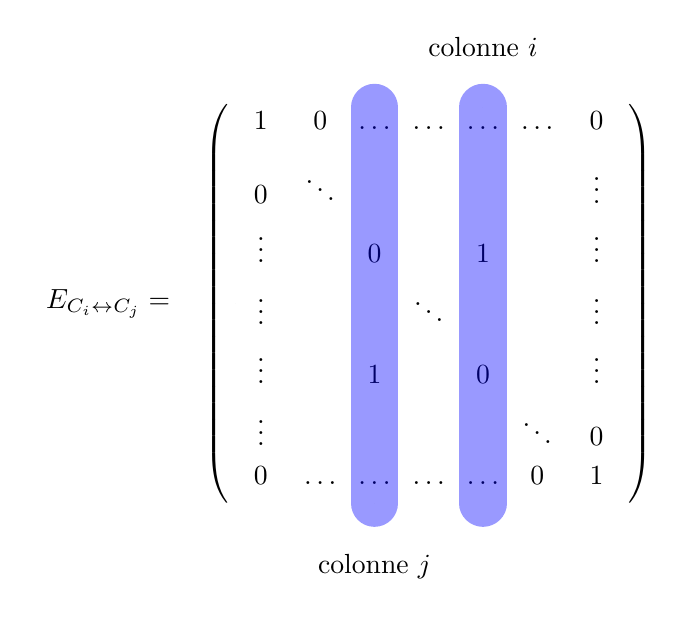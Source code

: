 \tikzset{node style ge/.style={circle}}

\begin{tikzpicture}[baseline=(A.center)]

\tikzset{BarreStyle/.style =  {opacity=.4,line width=6 mm,color=#1}}
\tikzset{SigneMoins/.style =   {above right=0em,opacity=1,circle,fill=#1!50}}

\matrix (A) [%
matrix of math nodes,%
nodes = {node style ge},%
column sep=0.12em,%
row sep= 0.12em,%
inner sep = 0.12em,%
left delimiter = (,%
right delimiter = )]%
{
 1 & 0 & \dots & \dots & \dots & \dots &0\\
 0 & \ddots & & & & & \vdots\\
 \vdots & & 0 & & 1 & & \vdots\\
 \vdots & & & \ddots & & & \vdots\\
 \vdots & & 1 & & 0 & & \vdots\\
 \vdots & & & & & \ddots & 0\\
 0 & \dots & \dots & \dots & \dots & 0 & 1\\
};

\draw [BarreStyle=blue,line cap=round] (A-1-3.north) to (A-7-3.south);
\filldraw (A-1-5.north) circle (0pt) node[above, yshift=15pt] {colonne $i$};
\draw [BarreStyle=blue,line cap=round] (A-1-5.north) to (A-7-5.south);
\filldraw (A-7-3.south) circle (0pt) node[below, yshift=-15pt] {colonne $j$};

\filldraw (A-4-1.west) circle (0pt) node[left, xshift=-20pt] {$E_{C_i \leftrightarrow C_j} = $};

%\draw [BarreStyle=blue!50,line cap=round] (A-2-1.north west) to (A-3-2.south east);
%\draw [BarreStyle=blue!70,line cap=rect] (A-3-1.north west) to (A-3-1.south east);
%\draw [BarreStyle=blue!70,line cap=round] (A-1-2.north west) to (A-3-4.south east);
%\draw [BarreStyle=blue!50,line cap=round] (A-1-3.north west) to (A-3-5.south east);

%\draw [BarreStyle=orange,line cap=round] (A-3-1.south west) to (A-1-3.north east);
%\draw [BarreStyle=orange!50,line cap=round] (A-2-1.south west) to (A-1-2.north east);
%\draw [BarreStyle=orange!70,line cap=rect] (A-1-1.south west) to (A-1-1.north east);
%\draw [BarreStyle=orange!70,line cap=round] (A-3-2.south west) to (A-1-4.north east);
%\draw [BarreStyle=orange!50,line cap=round] (A-3-3.south west) to (A-1-5.north east);

\end{tikzpicture}
